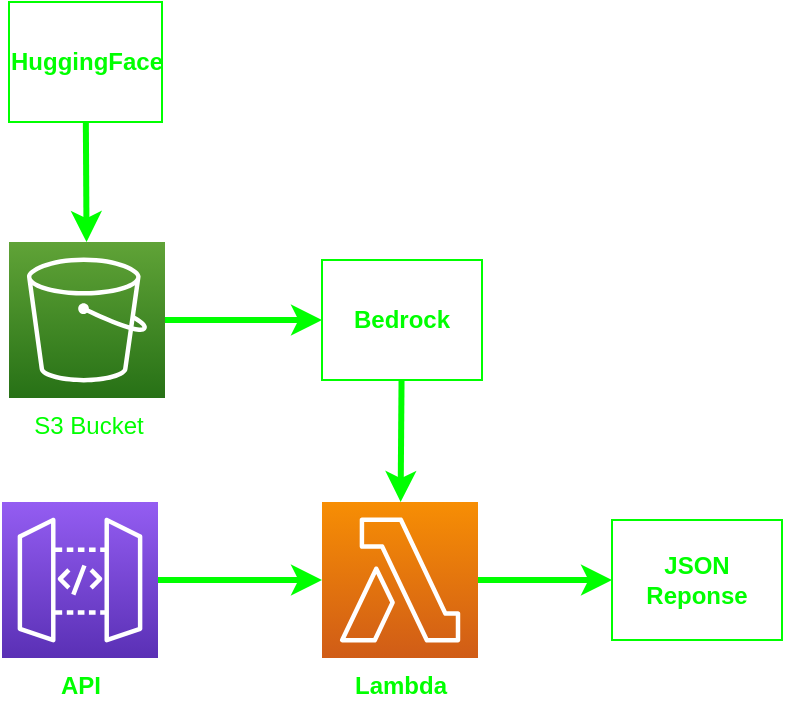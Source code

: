 <mxfile>
    <diagram id="WbnQ2vh4Vkf09thRLoM2" name="Page-1">
        <mxGraphModel dx="540" dy="584" grid="1" gridSize="10" guides="1" tooltips="1" connect="1" arrows="1" fold="1" page="1" pageScale="1" pageWidth="850" pageHeight="1100" math="0" shadow="0">
            <root>
                <mxCell id="0"/>
                <mxCell id="1" parent="0"/>
                <mxCell id="8" style="edgeStyle=none;html=1;entryX=0;entryY=0.5;entryDx=0;entryDy=0;entryPerimeter=0;strokeColor=#00FF00;strokeWidth=3;rounded=0;" parent="1" source="3" target="4" edge="1">
                    <mxGeometry relative="1" as="geometry"/>
                </mxCell>
                <mxCell id="3" value="&lt;b&gt;&lt;font color=&quot;#00ff00&quot;&gt;API&lt;/font&gt;&lt;/b&gt;" style="points=[[0,0,0],[0.25,0,0],[0.5,0,0],[0.75,0,0],[1,0,0],[0,1,0],[0.25,1,0],[0.5,1,0],[0.75,1,0],[1,1,0],[0,0.25,0],[0,0.5,0],[0,0.75,0],[1,0.25,0],[1,0.5,0],[1,0.75,0]];outlineConnect=0;fontColor=#232F3E;gradientColor=#945DF2;gradientDirection=north;fillColor=#5A30B5;strokeColor=#ffffff;dashed=0;verticalLabelPosition=bottom;verticalAlign=top;align=center;html=1;fontSize=12;fontStyle=0;aspect=fixed;shape=mxgraph.aws4.resourceIcon;resIcon=mxgraph.aws4.api_gateway;rounded=0;" parent="1" vertex="1">
                    <mxGeometry x="60" y="270" width="78" height="78" as="geometry"/>
                </mxCell>
                <mxCell id="10" style="edgeStyle=none;html=1;exitX=1;exitY=0.5;exitDx=0;exitDy=0;exitPerimeter=0;entryX=0;entryY=0.5;entryDx=0;entryDy=0;strokeColor=#00FF00;strokeWidth=3;fontColor=#00FF00;rounded=0;" parent="1" source="4" target="9" edge="1">
                    <mxGeometry relative="1" as="geometry"/>
                </mxCell>
                <mxCell id="4" value="&lt;font color=&quot;#00ff00&quot;&gt;&lt;b&gt;Lambda&lt;/b&gt;&lt;/font&gt;" style="points=[[0,0,0],[0.25,0,0],[0.5,0,0],[0.75,0,0],[1,0,0],[0,1,0],[0.25,1,0],[0.5,1,0],[0.75,1,0],[1,1,0],[0,0.25,0],[0,0.5,0],[0,0.75,0],[1,0.25,0],[1,0.5,0],[1,0.75,0]];outlineConnect=0;fontColor=#232F3E;gradientColor=#F78E04;gradientDirection=north;fillColor=#D05C17;strokeColor=#ffffff;dashed=0;verticalLabelPosition=bottom;verticalAlign=top;align=center;html=1;fontSize=12;fontStyle=0;aspect=fixed;shape=mxgraph.aws4.resourceIcon;resIcon=mxgraph.aws4.lambda;rounded=0;" parent="1" vertex="1">
                    <mxGeometry x="220" y="270" width="78" height="78" as="geometry"/>
                </mxCell>
                <mxCell id="14" value="" style="edgeStyle=none;html=1;strokeWidth=3;strokeColor=#00FF00;rounded=0;" edge="1" parent="1" source="5" target="13">
                    <mxGeometry relative="1" as="geometry"/>
                </mxCell>
                <mxCell id="5" value="&lt;font color=&quot;#00ff00&quot;&gt;S3 Bucket&lt;/font&gt;" style="points=[[0,0,0],[0.25,0,0],[0.5,0,0],[0.75,0,0],[1,0,0],[0,1,0],[0.25,1,0],[0.5,1,0],[0.75,1,0],[1,1,0],[0,0.25,0],[0,0.5,0],[0,0.75,0],[1,0.25,0],[1,0.5,0],[1,0.75,0]];outlineConnect=0;fontColor=#232F3E;gradientColor=#60A337;gradientDirection=north;fillColor=#277116;strokeColor=#ffffff;dashed=0;verticalLabelPosition=bottom;verticalAlign=top;align=center;html=1;fontSize=12;fontStyle=0;aspect=fixed;shape=mxgraph.aws4.resourceIcon;resIcon=mxgraph.aws4.s3;rounded=0;" parent="1" vertex="1">
                    <mxGeometry x="63.5" y="140" width="78" height="78" as="geometry"/>
                </mxCell>
                <mxCell id="9" value="&lt;font color=&quot;#00ff00&quot;&gt;&lt;b&gt;JSON Reponse&lt;/b&gt;&lt;/font&gt;" style="rounded=0;whiteSpace=wrap;html=1;strokeColor=#00FF00;fillColor=none;" parent="1" vertex="1">
                    <mxGeometry x="365" y="279" width="85" height="60" as="geometry"/>
                </mxCell>
                <mxCell id="15" value="" style="edgeStyle=none;html=1;strokeColor=#00FF00;strokeWidth=3;rounded=0;" edge="1" parent="1" source="12" target="5">
                    <mxGeometry relative="1" as="geometry"/>
                </mxCell>
                <mxCell id="12" value="&lt;font color=&quot;#00ff00&quot;&gt;&lt;b&gt;HuggingFace&lt;/b&gt;&lt;/font&gt;" style="rounded=0;whiteSpace=wrap;html=1;strokeColor=#00FF00;fillColor=none;" parent="1" vertex="1">
                    <mxGeometry x="63.5" y="20" width="76.5" height="60" as="geometry"/>
                </mxCell>
                <mxCell id="16" value="" style="edgeStyle=none;html=1;strokeColor=#00FF00;strokeWidth=3;rounded=0;" edge="1" parent="1" source="13" target="4">
                    <mxGeometry relative="1" as="geometry"/>
                </mxCell>
                <mxCell id="13" value="&lt;font color=&quot;#00ff00&quot;&gt;&lt;b&gt;Bedrock&lt;/b&gt;&lt;/font&gt;" style="rounded=0;whiteSpace=wrap;html=1;strokeColor=#00FF00;fillColor=none;" vertex="1" parent="1">
                    <mxGeometry x="220" y="149" width="80" height="60" as="geometry"/>
                </mxCell>
            </root>
        </mxGraphModel>
    </diagram>
</mxfile>